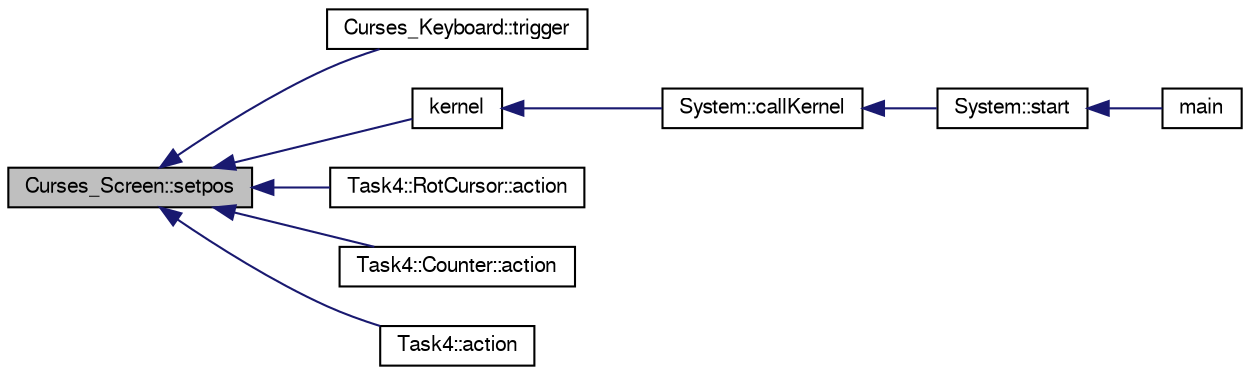 digraph "Curses_Screen::setpos"
{
  bgcolor="transparent";
  edge [fontname="FreeSans",fontsize="10",labelfontname="FreeSans",labelfontsize="10"];
  node [fontname="FreeSans",fontsize="10",shape=record];
  rankdir="LR";
  Node1 [label="Curses_Screen::setpos",height=0.2,width=0.4,color="black", fillcolor="grey75", style="filled" fontcolor="black"];
  Node1 -> Node2 [dir="back",color="midnightblue",fontsize="10",style="solid",fontname="FreeSans"];
  Node2 [label="Curses_Keyboard::trigger",height=0.2,width=0.4,color="black",URL="$classCurses__Keyboard.html#a362c518016cf5fce53e588e487d1c048",tooltip="handle keyboard interrupt "];
  Node1 -> Node3 [dir="back",color="midnightblue",fontsize="10",style="solid",fontname="FreeSans"];
  Node3 [label="kernel",height=0.2,width=0.4,color="black",URL="$main_8cc.html#aadb4d5397feda84ee5ee39b33082faca",tooltip="kernel entry point "];
  Node3 -> Node4 [dir="back",color="midnightblue",fontsize="10",style="solid",fontname="FreeSans"];
  Node4 [label="System::callKernel",height=0.2,width=0.4,color="black",URL="$classSystem.html#aaf51e695421f1ab3d4d11d461587be1c"];
  Node4 -> Node5 [dir="back",color="midnightblue",fontsize="10",style="solid",fontname="FreeSans"];
  Node5 [label="System::start",height=0.2,width=0.4,color="black",URL="$classSystem.html#a46b629e7c09840071570332d4e9a907d"];
  Node5 -> Node6 [dir="back",color="midnightblue",fontsize="10",style="solid",fontname="FreeSans"];
  Node6 [label="main",height=0.2,width=0.4,color="black",URL="$boot_8cc.html#ae66f6b31b5ad750f1fe042a706a4e3d4"];
  Node1 -> Node7 [dir="back",color="midnightblue",fontsize="10",style="solid",fontname="FreeSans"];
  Node7 [label="Task4::RotCursor::action",height=0.2,width=0.4,color="black",URL="$classTask4_1_1RotCursor.html#a33e3fee3981896223823f4b396339f40",tooltip="start outputting the symbol "];
  Node1 -> Node8 [dir="back",color="midnightblue",fontsize="10",style="solid",fontname="FreeSans"];
  Node8 [label="Task4::Counter::action",height=0.2,width=0.4,color="black",URL="$classTask4_1_1Counter.html#a93c77e391d4d89cf0c34c47b9521d464",tooltip="start outputting and incrementing the counter value "];
  Node1 -> Node9 [dir="back",color="midnightblue",fontsize="10",style="solid",fontname="FreeSans"];
  Node9 [label="Task4::action",height=0.2,width=0.4,color="black",URL="$classTask4.html#a2a7d07836599ad51be274201cf6c2027",tooltip="start operation "];
}
